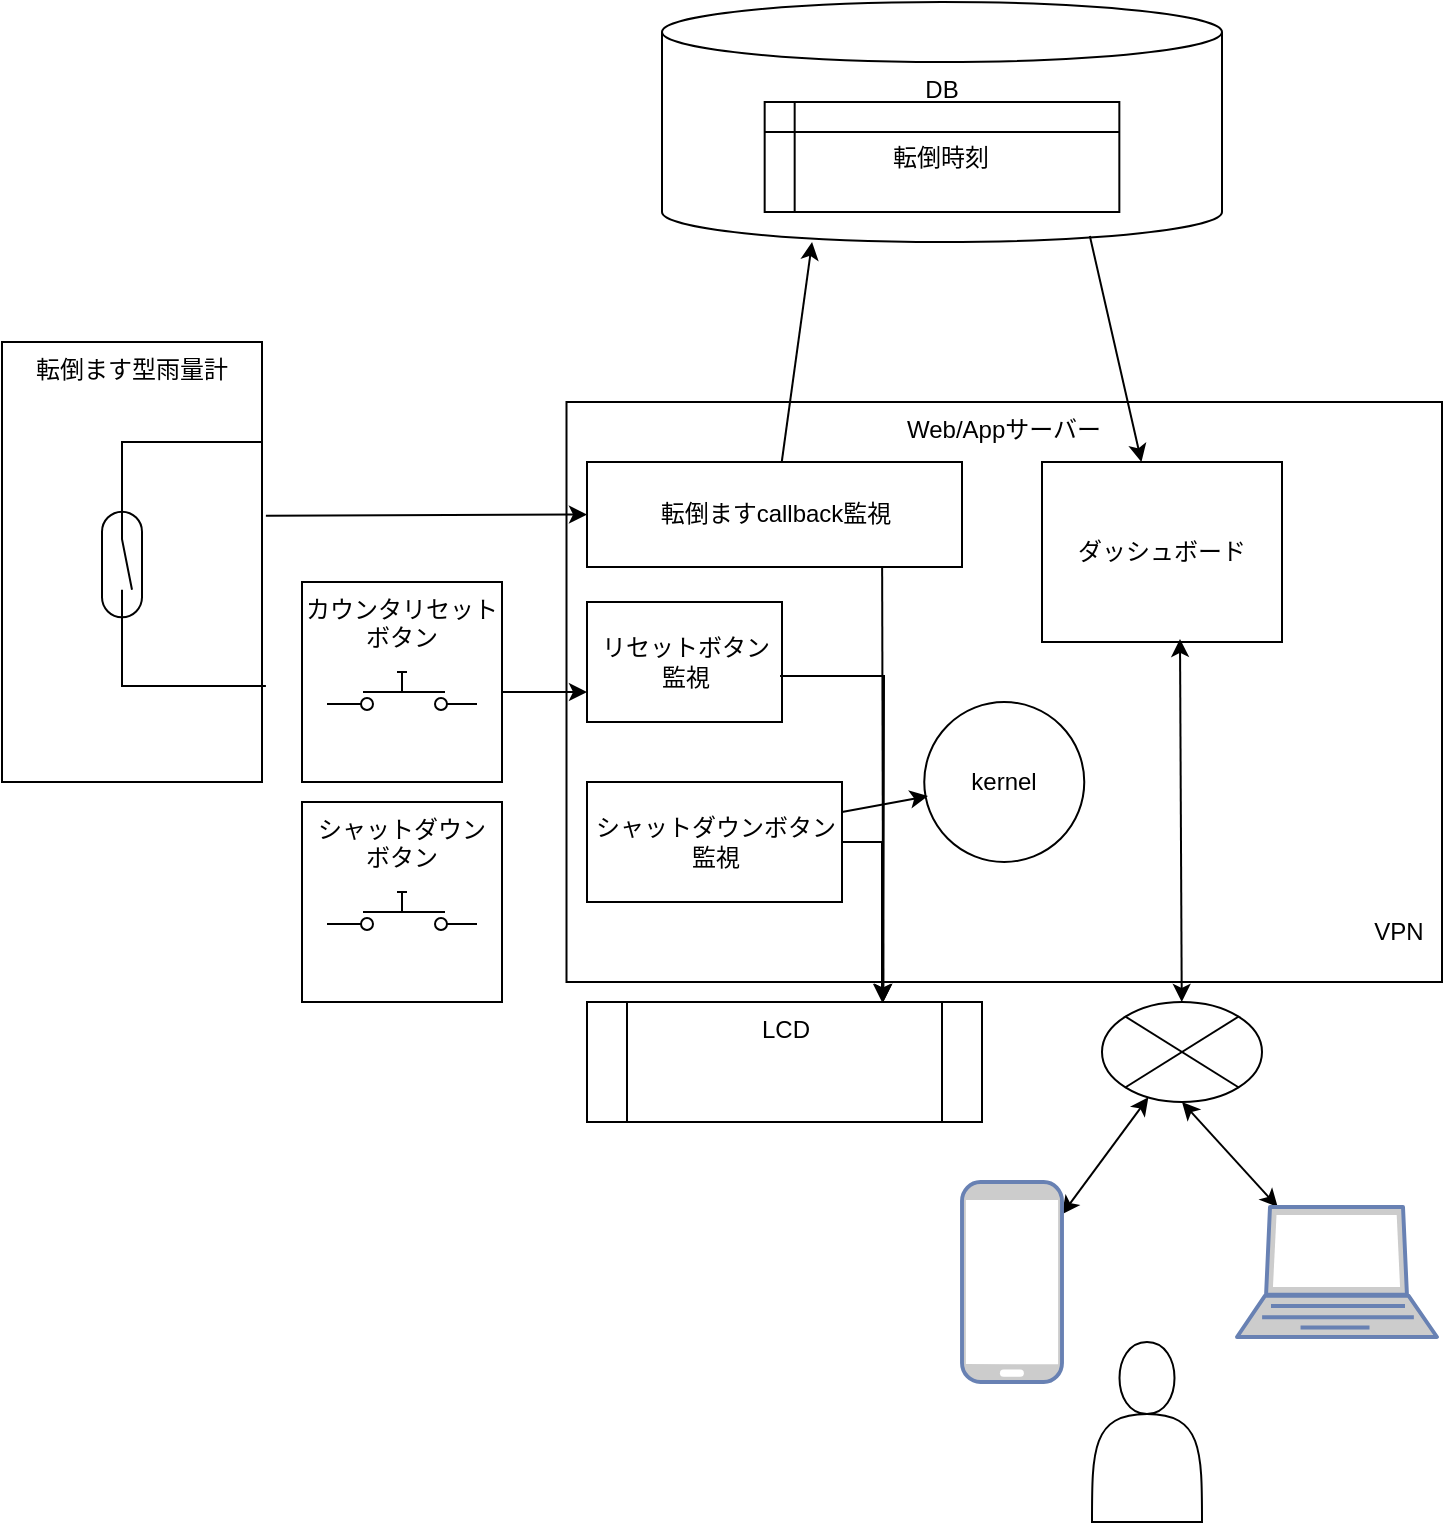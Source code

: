 <mxfile>
    <diagram id="RAIV8p9IexHapNBLaXZp" name="ページ1">
        <mxGraphModel dx="1035" dy="677" grid="1" gridSize="10" guides="1" tooltips="1" connect="1" arrows="1" fold="1" page="1" pageScale="1" pageWidth="827" pageHeight="1169" math="0" shadow="0">
            <root>
                <mxCell id="0"/>
                <mxCell id="1" parent="0"/>
                <mxCell id="6" value="Web/Appサーバー" style="whiteSpace=wrap;html=1;labelPosition=center;verticalLabelPosition=middle;align=center;verticalAlign=top;" parent="1" vertex="1">
                    <mxGeometry x="302.25" y="600" width="437.75" height="290" as="geometry"/>
                </mxCell>
                <mxCell id="47" style="edgeStyle=none;html=1;exitX=1;exitY=0.5;exitDx=0;exitDy=0;rounded=0;" edge="1" parent="1" source="44">
                    <mxGeometry relative="1" as="geometry">
                        <mxPoint x="460" y="900" as="targetPoint"/>
                        <Array as="points">
                            <mxPoint x="460" y="820"/>
                        </Array>
                    </mxGeometry>
                </mxCell>
                <mxCell id="44" value="シャットダウンボタン監視" style="rounded=0;whiteSpace=wrap;html=1;" vertex="1" parent="1">
                    <mxGeometry x="312.5" y="790" width="127.5" height="60" as="geometry"/>
                </mxCell>
                <mxCell id="15" value="転倒ます型雨量計" style="rounded=0;whiteSpace=wrap;html=1;verticalAlign=top;" parent="1" vertex="1">
                    <mxGeometry x="20" y="570" width="130" height="220" as="geometry"/>
                </mxCell>
                <mxCell id="7" value="" style="group" parent="1" vertex="1" connectable="0">
                    <mxGeometry x="350" y="400" width="280" height="120" as="geometry"/>
                </mxCell>
                <mxCell id="2" value="DB" style="shape=cylinder3;whiteSpace=wrap;html=1;boundedLbl=1;backgroundOutline=1;size=15;labelPosition=center;verticalLabelPosition=middle;align=center;verticalAlign=top;" parent="7" vertex="1">
                    <mxGeometry width="280" height="120" as="geometry"/>
                </mxCell>
                <mxCell id="4" value="転倒時刻" style="shape=internalStorage;whiteSpace=wrap;html=1;backgroundOutline=1;dx=15;dy=15;" parent="7" vertex="1">
                    <mxGeometry x="51.333" y="50" width="177.333" height="55" as="geometry"/>
                </mxCell>
                <mxCell id="12" style="edgeStyle=none;html=1;rounded=0;endArrow=none;endFill=0;" parent="1" source="9" edge="1">
                    <mxGeometry relative="1" as="geometry">
                        <mxPoint x="150" y="620" as="targetPoint"/>
                        <Array as="points">
                            <mxPoint x="80" y="620"/>
                        </Array>
                    </mxGeometry>
                </mxCell>
                <mxCell id="13" style="edgeStyle=none;html=1;exitX=1;exitY=0.5;exitDx=0;exitDy=0;exitPerimeter=0;rounded=0;endArrow=none;endFill=0;entryX=1.015;entryY=0.782;entryDx=0;entryDy=0;entryPerimeter=0;" parent="1" source="9" target="15" edge="1">
                    <mxGeometry relative="1" as="geometry">
                        <mxPoint x="140" y="742" as="targetPoint"/>
                        <Array as="points">
                            <mxPoint x="80" y="742"/>
                        </Array>
                    </mxGeometry>
                </mxCell>
                <mxCell id="9" value="" style="pointerEvents=1;verticalLabelPosition=bottom;shadow=0;dashed=0;align=center;html=1;verticalAlign=top;shape=mxgraph.electrical.electro-mechanical.reed_switch;direction=south;" parent="1" vertex="1">
                    <mxGeometry x="70" y="640" width="20" height="82.5" as="geometry"/>
                </mxCell>
                <mxCell id="21" style="edgeStyle=none;rounded=0;html=1;exitX=0.5;exitY=1;exitDx=0;exitDy=0;endArrow=classic;endFill=1;startArrow=classic;startFill=1;" parent="1" source="16" target="19" edge="1">
                    <mxGeometry relative="1" as="geometry"/>
                </mxCell>
                <mxCell id="22" style="edgeStyle=none;rounded=0;html=1;endArrow=classic;endFill=1;startArrow=classic;startFill=1;" parent="1" source="16" target="18" edge="1">
                    <mxGeometry relative="1" as="geometry"/>
                </mxCell>
                <mxCell id="16" value="" style="shape=sumEllipse;perimeter=ellipsePerimeter;whiteSpace=wrap;html=1;backgroundOutline=1;" parent="1" vertex="1">
                    <mxGeometry x="570" y="900" width="80" height="50" as="geometry"/>
                </mxCell>
                <mxCell id="17" value="" style="shape=actor;whiteSpace=wrap;html=1;" parent="1" vertex="1">
                    <mxGeometry x="565" y="1070" width="55" height="90" as="geometry"/>
                </mxCell>
                <mxCell id="18" value="" style="fontColor=#0066CC;verticalAlign=top;verticalLabelPosition=bottom;labelPosition=center;align=center;html=1;outlineConnect=0;fillColor=#CCCCCC;strokeColor=#6881B3;gradientColor=none;gradientDirection=north;strokeWidth=2;shape=mxgraph.networks.mobile;" parent="1" vertex="1">
                    <mxGeometry x="500" y="990" width="50" height="100" as="geometry"/>
                </mxCell>
                <mxCell id="19" value="" style="fontColor=#0066CC;verticalAlign=top;verticalLabelPosition=bottom;labelPosition=center;align=center;html=1;outlineConnect=0;fillColor=#CCCCCC;strokeColor=#6881B3;gradientColor=none;gradientDirection=north;strokeWidth=2;shape=mxgraph.networks.laptop;" parent="1" vertex="1">
                    <mxGeometry x="637.5" y="1002.5" width="100" height="65" as="geometry"/>
                </mxCell>
                <mxCell id="24" value="VPN" style="text;html=1;resizable=0;autosize=1;align=center;verticalAlign=middle;points=[];fillColor=none;strokeColor=none;rounded=0;" parent="1" vertex="1">
                    <mxGeometry x="697.5" y="855" width="40" height="20" as="geometry"/>
                </mxCell>
                <mxCell id="23" style="edgeStyle=none;rounded=0;html=1;startArrow=none;startFill=0;endArrow=classic;endFill=1;exitX=1.015;exitY=0.395;exitDx=0;exitDy=0;exitPerimeter=0;entryX=0;entryY=0.5;entryDx=0;entryDy=0;" parent="1" source="15" target="25" edge="1">
                    <mxGeometry relative="1" as="geometry">
                        <mxPoint x="300" y="680" as="targetPoint"/>
                    </mxGeometry>
                </mxCell>
                <mxCell id="8" style="edgeStyle=none;html=1;entryX=0.268;entryY=1;entryDx=0;entryDy=0;entryPerimeter=0;startArrow=none;" parent="1" source="25" target="2" edge="1">
                    <mxGeometry relative="1" as="geometry">
                        <mxPoint x="405" y="630" as="sourcePoint"/>
                    </mxGeometry>
                </mxCell>
                <mxCell id="26" value="ダッシュボード" style="rounded=0;whiteSpace=wrap;html=1;" parent="1" vertex="1">
                    <mxGeometry x="540" y="630" width="120" height="90" as="geometry"/>
                </mxCell>
                <mxCell id="28" value="" style="endArrow=classic;html=1;rounded=0;exitX=0.764;exitY=0.975;exitDx=0;exitDy=0;exitPerimeter=0;" parent="1" source="2" target="26" edge="1">
                    <mxGeometry width="50" height="50" relative="1" as="geometry">
                        <mxPoint x="400" y="820" as="sourcePoint"/>
                        <mxPoint x="450" y="770" as="targetPoint"/>
                    </mxGeometry>
                </mxCell>
                <mxCell id="25" value="転倒ますcallback監視" style="rounded=0;whiteSpace=wrap;html=1;verticalAlign=middle;" parent="1" vertex="1">
                    <mxGeometry x="312.5" y="630" width="187.5" height="52.5" as="geometry"/>
                </mxCell>
                <mxCell id="20" style="edgeStyle=none;rounded=0;html=1;endArrow=classic;endFill=1;startArrow=classic;startFill=1;exitX=0.575;exitY=0.983;exitDx=0;exitDy=0;exitPerimeter=0;" parent="1" source="26" target="16" edge="1">
                    <mxGeometry relative="1" as="geometry"/>
                </mxCell>
                <mxCell id="31" value="LCD" style="shape=process;whiteSpace=wrap;html=1;backgroundOutline=1;verticalAlign=top;" parent="1" vertex="1">
                    <mxGeometry x="312.5" y="900" width="197.5" height="60" as="geometry"/>
                </mxCell>
                <mxCell id="34" value="" style="group" parent="1" vertex="1" connectable="0">
                    <mxGeometry x="170" y="690" width="100" height="100" as="geometry"/>
                </mxCell>
                <mxCell id="33" value="カウンタリセットボタン" style="whiteSpace=wrap;html=1;aspect=fixed;verticalAlign=top;" parent="34" vertex="1">
                    <mxGeometry width="100" height="100" as="geometry"/>
                </mxCell>
                <mxCell id="32" value="" style="pointerEvents=1;verticalLabelPosition=bottom;shadow=0;dashed=0;align=center;html=1;verticalAlign=top;shape=mxgraph.electrical.electro-mechanical.push_switch_no;" parent="34" vertex="1">
                    <mxGeometry x="12.5" y="45" width="75" height="19" as="geometry"/>
                </mxCell>
                <mxCell id="35" value="リセットボタン&lt;br&gt;監視" style="rounded=0;whiteSpace=wrap;html=1;" parent="1" vertex="1">
                    <mxGeometry x="312.5" y="700" width="97.5" height="60" as="geometry"/>
                </mxCell>
                <mxCell id="36" value="" style="endArrow=classic;html=1;rounded=0;exitX=0.99;exitY=0.617;exitDx=0;exitDy=0;exitPerimeter=0;entryX=0.75;entryY=0;entryDx=0;entryDy=0;" parent="1" source="35" target="31" edge="1">
                    <mxGeometry width="50" height="50" relative="1" as="geometry">
                        <mxPoint x="440" y="772.5" as="sourcePoint"/>
                        <mxPoint x="421" y="900" as="targetPoint"/>
                        <Array as="points">
                            <mxPoint x="461" y="737"/>
                        </Array>
                    </mxGeometry>
                </mxCell>
                <mxCell id="37" value="" style="endArrow=classic;html=1;rounded=0;exitX=0.787;exitY=0.99;exitDx=0;exitDy=0;exitPerimeter=0;entryX=0.75;entryY=0;entryDx=0;entryDy=0;" parent="1" source="25" target="31" edge="1">
                    <mxGeometry width="50" height="50" relative="1" as="geometry">
                        <mxPoint x="400" y="820" as="sourcePoint"/>
                        <mxPoint x="468" y="810" as="targetPoint"/>
                    </mxGeometry>
                </mxCell>
                <mxCell id="38" style="edgeStyle=none;rounded=0;html=1;entryX=0;entryY=0.75;entryDx=0;entryDy=0;startArrow=none;startFill=0;endArrow=classic;endFill=1;" parent="1" target="35" edge="1">
                    <mxGeometry relative="1" as="geometry">
                        <mxPoint x="270" y="745" as="sourcePoint"/>
                    </mxGeometry>
                </mxCell>
                <mxCell id="39" value="" style="group" vertex="1" connectable="0" parent="1">
                    <mxGeometry x="170" y="800" width="100" height="100" as="geometry"/>
                </mxCell>
                <mxCell id="40" value="シャットダウン&lt;br&gt;ボタン" style="whiteSpace=wrap;html=1;aspect=fixed;verticalAlign=top;direction=south;" vertex="1" parent="39">
                    <mxGeometry width="100" height="100" as="geometry"/>
                </mxCell>
                <mxCell id="41" value="" style="pointerEvents=1;verticalLabelPosition=bottom;shadow=0;dashed=0;align=center;html=1;verticalAlign=top;shape=mxgraph.electrical.electro-mechanical.push_switch_no;" vertex="1" parent="39">
                    <mxGeometry x="12.5" y="45" width="75" height="19" as="geometry"/>
                </mxCell>
                <mxCell id="43" value="kernel" style="ellipse;whiteSpace=wrap;html=1;aspect=fixed;" vertex="1" parent="1">
                    <mxGeometry x="481.13" y="750" width="80" height="80" as="geometry"/>
                </mxCell>
                <mxCell id="48" value="" style="endArrow=classic;html=1;rounded=0;exitX=1;exitY=0.25;exitDx=0;exitDy=0;entryX=0.023;entryY=0.588;entryDx=0;entryDy=0;entryPerimeter=0;" edge="1" parent="1" source="44" target="43">
                    <mxGeometry width="50" height="50" relative="1" as="geometry">
                        <mxPoint x="390" y="760" as="sourcePoint"/>
                        <mxPoint x="440" y="710" as="targetPoint"/>
                    </mxGeometry>
                </mxCell>
            </root>
        </mxGraphModel>
    </diagram>
</mxfile>